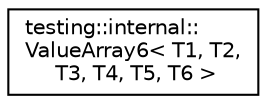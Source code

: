 digraph "Graphical Class Hierarchy"
{
  edge [fontname="Helvetica",fontsize="10",labelfontname="Helvetica",labelfontsize="10"];
  node [fontname="Helvetica",fontsize="10",shape=record];
  rankdir="LR";
  Node0 [label="testing::internal::\lValueArray6\< T1, T2,\l T3, T4, T5, T6 \>",height=0.2,width=0.4,color="black", fillcolor="white", style="filled",URL="$classtesting_1_1internal_1_1ValueArray6.html"];
}
